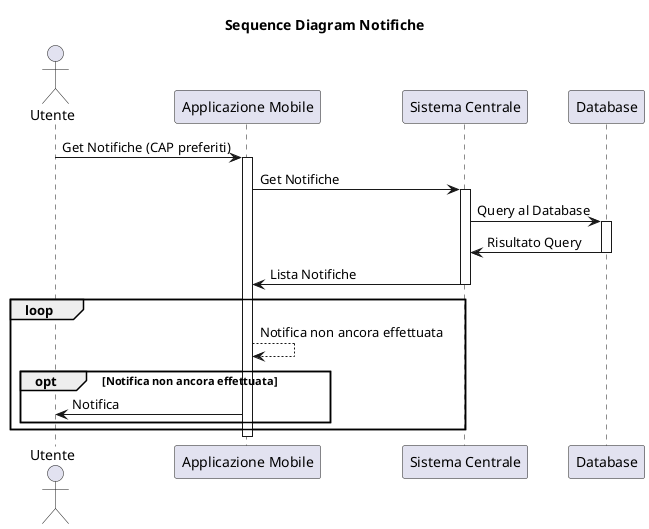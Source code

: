 @startuml
title Sequence Diagram Notifiche
actor Utente

Utente -> "Applicazione Mobile": Get Notifiche (CAP preferiti)
activate "Applicazione Mobile"

"Applicazione Mobile" -> "Sistema Centrale": Get Notifiche
activate "Sistema Centrale"

"Sistema Centrale" -> "Database": Query al Database
activate "Database"

"Database" -> "Sistema Centrale": Risultato Query
deactivate "Database"

"Sistema Centrale" -> "Applicazione Mobile": Lista Notifiche
deactivate "Sistema Centrale"

loop
"Applicazione Mobile" --> "Applicazione Mobile": Notifica non ancora effettuata

opt Notifica non ancora effettuata
	"Applicazione Mobile" -> Utente: Notifica
end
end

deactivate "Applicazione Mobile"
@enduml
